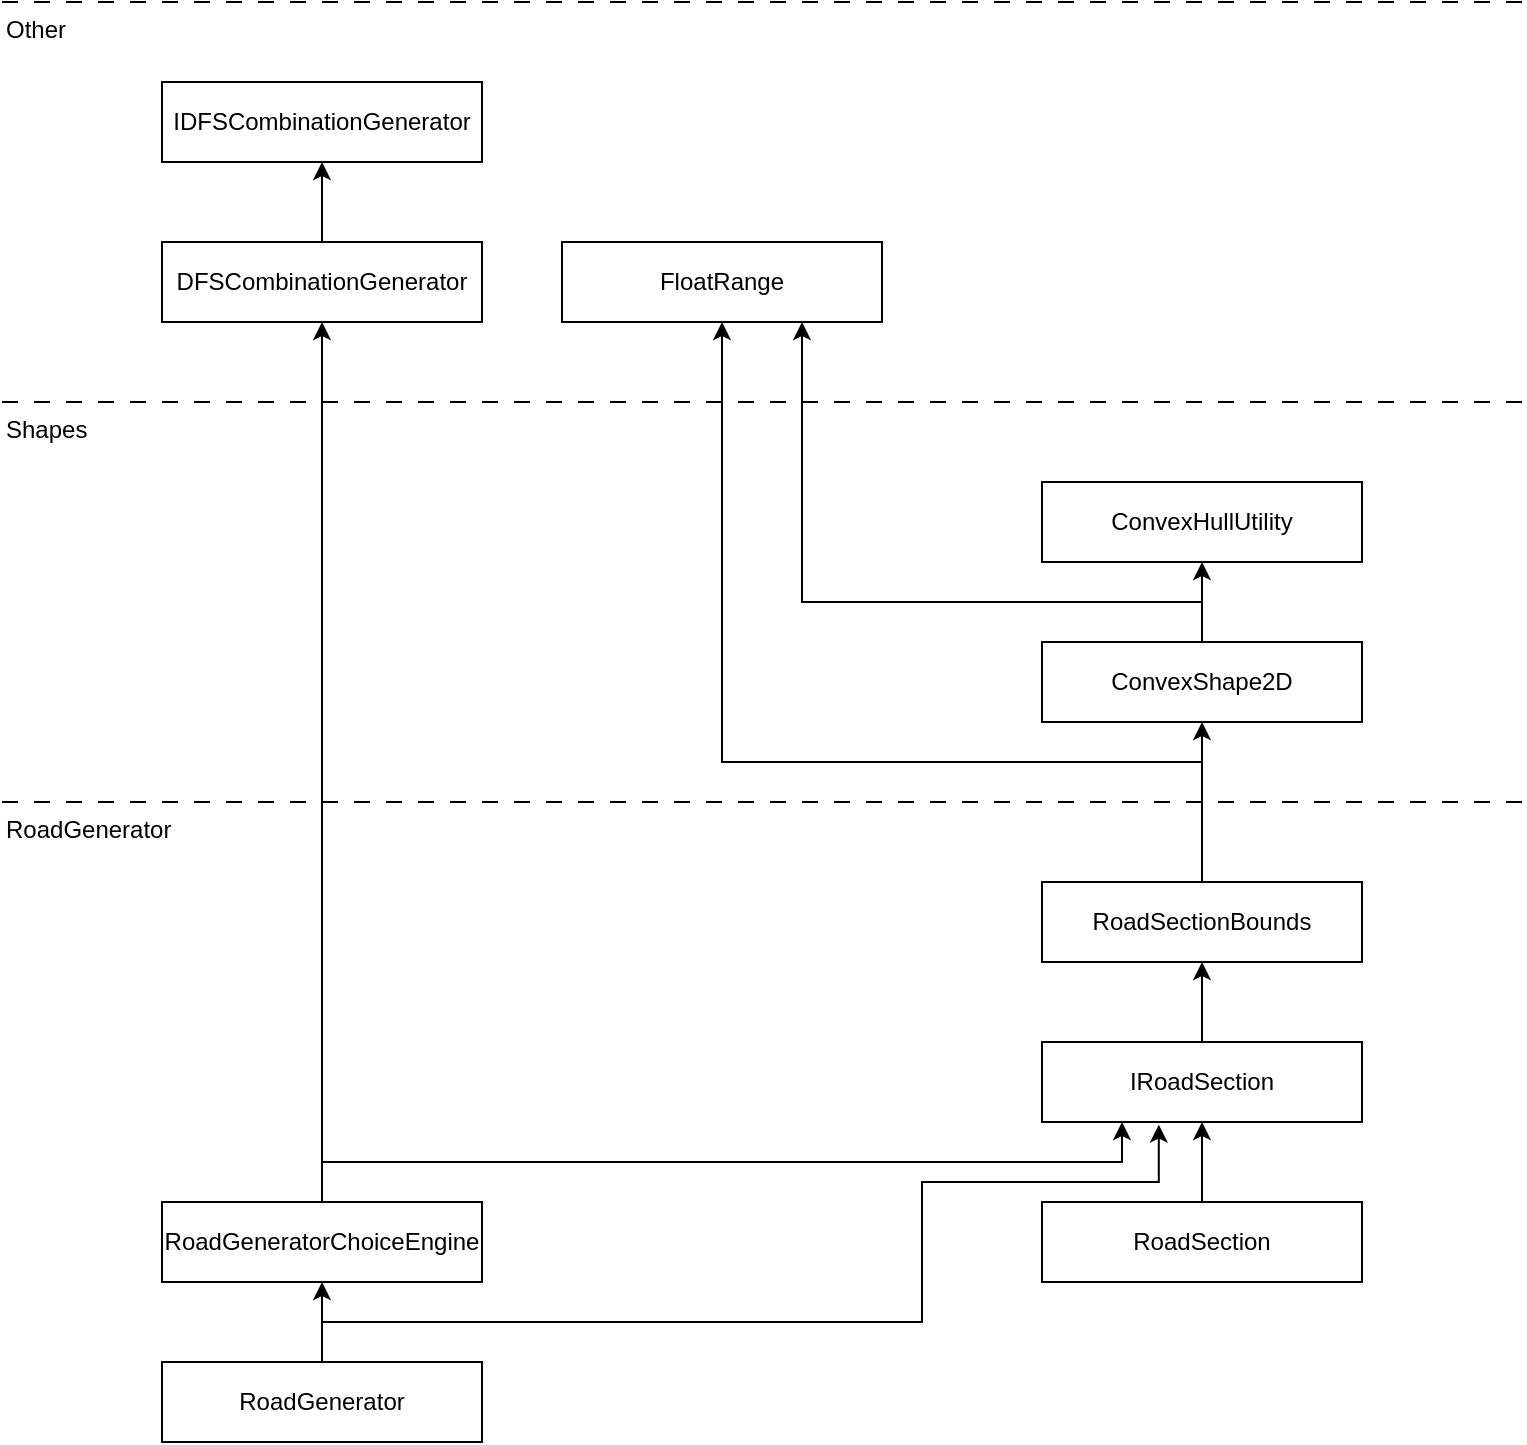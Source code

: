 <mxfile version="20.8.10" type="device"><diagram name="Page-1" id="ZqLKZNS-8cAULuF51tek"><mxGraphModel dx="1221" dy="717" grid="1" gridSize="10" guides="1" tooltips="1" connect="1" arrows="1" fold="1" page="1" pageScale="1" pageWidth="850" pageHeight="1100" math="0" shadow="0"><root><mxCell id="0"/><mxCell id="1" parent="0"/><mxCell id="9JNjusIEbQfy5Bs6EutA-8" value="ConvexHullUtility" style="rounded=0;whiteSpace=wrap;html=1;" vertex="1" parent="1"><mxGeometry x="560" y="280" width="160" height="40" as="geometry"/></mxCell><mxCell id="9JNjusIEbQfy5Bs6EutA-27" style="edgeStyle=orthogonalEdgeStyle;rounded=0;orthogonalLoop=1;jettySize=auto;html=1;exitX=0.5;exitY=0;exitDx=0;exitDy=0;entryX=0.5;entryY=1;entryDx=0;entryDy=0;" edge="1" parent="1" source="9JNjusIEbQfy5Bs6EutA-9" target="9JNjusIEbQfy5Bs6EutA-26"><mxGeometry relative="1" as="geometry"/></mxCell><mxCell id="9JNjusIEbQfy5Bs6EutA-9" value="DFSCombinationGenerator" style="rounded=0;whiteSpace=wrap;html=1;" vertex="1" parent="1"><mxGeometry x="120" y="160" width="160" height="40" as="geometry"/></mxCell><mxCell id="9JNjusIEbQfy5Bs6EutA-28" style="edgeStyle=orthogonalEdgeStyle;rounded=0;orthogonalLoop=1;jettySize=auto;html=1;exitX=0.5;exitY=0;exitDx=0;exitDy=0;entryX=0.5;entryY=1;entryDx=0;entryDy=0;" edge="1" parent="1" source="9JNjusIEbQfy5Bs6EutA-2" target="9JNjusIEbQfy5Bs6EutA-9"><mxGeometry relative="1" as="geometry"><Array as="points"><mxPoint x="200" y="580"/><mxPoint x="200" y="580"/></Array></mxGeometry></mxCell><mxCell id="9JNjusIEbQfy5Bs6EutA-2" value="RoadGeneratorChoiceEngine" style="rounded=0;whiteSpace=wrap;html=1;" vertex="1" parent="1"><mxGeometry x="120" y="640" width="160" height="40" as="geometry"/></mxCell><mxCell id="9JNjusIEbQfy5Bs6EutA-22" style="edgeStyle=orthogonalEdgeStyle;rounded=0;orthogonalLoop=1;jettySize=auto;html=1;exitX=0.5;exitY=0;exitDx=0;exitDy=0;entryX=0.5;entryY=1;entryDx=0;entryDy=0;" edge="1" parent="1" source="9JNjusIEbQfy5Bs6EutA-4" target="9JNjusIEbQfy5Bs6EutA-21"><mxGeometry relative="1" as="geometry"/></mxCell><mxCell id="9JNjusIEbQfy5Bs6EutA-4" value="IRoadSection" style="rounded=0;whiteSpace=wrap;html=1;" vertex="1" parent="1"><mxGeometry x="560" y="560" width="160" height="40" as="geometry"/></mxCell><mxCell id="9JNjusIEbQfy5Bs6EutA-51" style="edgeStyle=orthogonalEdgeStyle;rounded=0;orthogonalLoop=1;jettySize=auto;html=1;exitX=0.5;exitY=0;exitDx=0;exitDy=0;entryX=0.5;entryY=1;entryDx=0;entryDy=0;" edge="1" parent="1" source="9JNjusIEbQfy5Bs6EutA-6" target="9JNjusIEbQfy5Bs6EutA-4"><mxGeometry relative="1" as="geometry"/></mxCell><mxCell id="9JNjusIEbQfy5Bs6EutA-6" value="RoadSection" style="rounded=0;whiteSpace=wrap;html=1;" vertex="1" parent="1"><mxGeometry x="560" y="640" width="160" height="40" as="geometry"/></mxCell><mxCell id="9JNjusIEbQfy5Bs6EutA-17" style="edgeStyle=orthogonalEdgeStyle;rounded=0;orthogonalLoop=1;jettySize=auto;html=1;exitX=0.5;exitY=0;exitDx=0;exitDy=0;entryX=0.25;entryY=1;entryDx=0;entryDy=0;" edge="1" parent="1" source="9JNjusIEbQfy5Bs6EutA-2" target="9JNjusIEbQfy5Bs6EutA-4"><mxGeometry relative="1" as="geometry"><Array as="points"><mxPoint x="200" y="620"/><mxPoint x="600" y="620"/></Array></mxGeometry></mxCell><mxCell id="9JNjusIEbQfy5Bs6EutA-19" style="edgeStyle=orthogonalEdgeStyle;rounded=0;orthogonalLoop=1;jettySize=auto;html=1;exitX=0.5;exitY=0;exitDx=0;exitDy=0;entryX=0.365;entryY=1.033;entryDx=0;entryDy=0;entryPerimeter=0;" edge="1" parent="1" source="9JNjusIEbQfy5Bs6EutA-1" target="9JNjusIEbQfy5Bs6EutA-4"><mxGeometry relative="1" as="geometry"><Array as="points"><mxPoint x="200" y="700"/><mxPoint x="500" y="700"/><mxPoint x="500" y="630"/><mxPoint x="618" y="630"/></Array></mxGeometry></mxCell><mxCell id="9JNjusIEbQfy5Bs6EutA-1" value="RoadGenerator" style="rounded=0;whiteSpace=wrap;html=1;" vertex="1" parent="1"><mxGeometry x="120" y="720" width="160" height="40" as="geometry"/></mxCell><mxCell id="9JNjusIEbQfy5Bs6EutA-3" style="edgeStyle=orthogonalEdgeStyle;rounded=0;orthogonalLoop=1;jettySize=auto;html=1;exitX=0.5;exitY=0;exitDx=0;exitDy=0;entryX=0.5;entryY=1;entryDx=0;entryDy=0;" edge="1" parent="1" source="9JNjusIEbQfy5Bs6EutA-1" target="9JNjusIEbQfy5Bs6EutA-2"><mxGeometry relative="1" as="geometry"/></mxCell><mxCell id="9JNjusIEbQfy5Bs6EutA-20" value="FloatRange" style="rounded=0;whiteSpace=wrap;html=1;" vertex="1" parent="1"><mxGeometry x="320" y="160" width="160" height="40" as="geometry"/></mxCell><mxCell id="9JNjusIEbQfy5Bs6EutA-25" style="edgeStyle=orthogonalEdgeStyle;rounded=0;orthogonalLoop=1;jettySize=auto;html=1;exitX=0.5;exitY=0;exitDx=0;exitDy=0;entryX=0.5;entryY=1;entryDx=0;entryDy=0;" edge="1" parent="1" source="9JNjusIEbQfy5Bs6EutA-21" target="9JNjusIEbQfy5Bs6EutA-23"><mxGeometry relative="1" as="geometry"/></mxCell><mxCell id="9JNjusIEbQfy5Bs6EutA-31" style="edgeStyle=orthogonalEdgeStyle;rounded=0;orthogonalLoop=1;jettySize=auto;html=1;exitX=0.5;exitY=0;exitDx=0;exitDy=0;entryX=0.5;entryY=1;entryDx=0;entryDy=0;" edge="1" parent="1" source="9JNjusIEbQfy5Bs6EutA-21" target="9JNjusIEbQfy5Bs6EutA-20"><mxGeometry relative="1" as="geometry"><Array as="points"><mxPoint x="640" y="420"/><mxPoint x="400" y="420"/></Array></mxGeometry></mxCell><mxCell id="9JNjusIEbQfy5Bs6EutA-21" value="RoadSectionBounds&lt;br&gt;" style="rounded=0;whiteSpace=wrap;html=1;" vertex="1" parent="1"><mxGeometry x="560" y="480" width="160" height="40" as="geometry"/></mxCell><mxCell id="9JNjusIEbQfy5Bs6EutA-24" style="edgeStyle=orthogonalEdgeStyle;rounded=0;orthogonalLoop=1;jettySize=auto;html=1;exitX=0.5;exitY=0;exitDx=0;exitDy=0;entryX=0.5;entryY=1;entryDx=0;entryDy=0;" edge="1" parent="1" source="9JNjusIEbQfy5Bs6EutA-23" target="9JNjusIEbQfy5Bs6EutA-8"><mxGeometry relative="1" as="geometry"/></mxCell><mxCell id="9JNjusIEbQfy5Bs6EutA-32" style="edgeStyle=orthogonalEdgeStyle;rounded=0;orthogonalLoop=1;jettySize=auto;html=1;exitX=0.5;exitY=0;exitDx=0;exitDy=0;entryX=0.75;entryY=1;entryDx=0;entryDy=0;" edge="1" parent="1" source="9JNjusIEbQfy5Bs6EutA-23" target="9JNjusIEbQfy5Bs6EutA-20"><mxGeometry relative="1" as="geometry"><Array as="points"><mxPoint x="640" y="340"/><mxPoint x="440" y="340"/></Array></mxGeometry></mxCell><mxCell id="9JNjusIEbQfy5Bs6EutA-23" value="ConvexShape2D&lt;br&gt;" style="rounded=0;whiteSpace=wrap;html=1;" vertex="1" parent="1"><mxGeometry x="560" y="360" width="160" height="40" as="geometry"/></mxCell><mxCell id="9JNjusIEbQfy5Bs6EutA-26" value="IDFSCombinationGenerator" style="rounded=0;whiteSpace=wrap;html=1;" vertex="1" parent="1"><mxGeometry x="120" y="80" width="160" height="40" as="geometry"/></mxCell><mxCell id="9JNjusIEbQfy5Bs6EutA-44" value="" style="group" vertex="1" connectable="0" parent="1"><mxGeometry x="40" y="440" width="760" height="30" as="geometry"/></mxCell><mxCell id="9JNjusIEbQfy5Bs6EutA-38" value="" style="endArrow=none;html=1;rounded=0;dashed=1;dashPattern=8 8;" edge="1" parent="9JNjusIEbQfy5Bs6EutA-44"><mxGeometry width="50" height="50" relative="1" as="geometry"><mxPoint x="760" as="sourcePoint"/><mxPoint as="targetPoint"/></mxGeometry></mxCell><mxCell id="9JNjusIEbQfy5Bs6EutA-39" value="RoadGenerator" style="text;html=1;align=left;verticalAlign=top;resizable=0;points=[];autosize=1;strokeColor=none;fillColor=none;" vertex="1" parent="9JNjusIEbQfy5Bs6EutA-44"><mxGeometry width="110" height="30" as="geometry"/></mxCell><mxCell id="9JNjusIEbQfy5Bs6EutA-45" value="" style="group" vertex="1" connectable="0" parent="1"><mxGeometry x="40" y="240" width="760" height="30" as="geometry"/></mxCell><mxCell id="9JNjusIEbQfy5Bs6EutA-46" value="" style="endArrow=none;html=1;rounded=0;dashed=1;dashPattern=8 8;" edge="1" parent="9JNjusIEbQfy5Bs6EutA-45"><mxGeometry width="50" height="50" relative="1" as="geometry"><mxPoint x="760" as="sourcePoint"/><mxPoint as="targetPoint"/></mxGeometry></mxCell><mxCell id="9JNjusIEbQfy5Bs6EutA-47" value="Shapes" style="text;html=1;align=left;verticalAlign=top;resizable=0;points=[];autosize=1;strokeColor=none;fillColor=none;" vertex="1" parent="9JNjusIEbQfy5Bs6EutA-45"><mxGeometry width="60" height="30" as="geometry"/></mxCell><mxCell id="9JNjusIEbQfy5Bs6EutA-48" value="" style="group" vertex="1" connectable="0" parent="1"><mxGeometry x="40" y="40" width="760" height="30" as="geometry"/></mxCell><mxCell id="9JNjusIEbQfy5Bs6EutA-49" value="" style="endArrow=none;html=1;rounded=0;dashed=1;dashPattern=8 8;" edge="1" parent="9JNjusIEbQfy5Bs6EutA-48"><mxGeometry width="50" height="50" relative="1" as="geometry"><mxPoint x="760" as="sourcePoint"/><mxPoint as="targetPoint"/></mxGeometry></mxCell><mxCell id="9JNjusIEbQfy5Bs6EutA-50" value="Other" style="text;html=1;align=left;verticalAlign=top;resizable=0;points=[];autosize=1;strokeColor=none;fillColor=none;" vertex="1" parent="9JNjusIEbQfy5Bs6EutA-48"><mxGeometry width="50" height="30" as="geometry"/></mxCell></root></mxGraphModel></diagram></mxfile>
